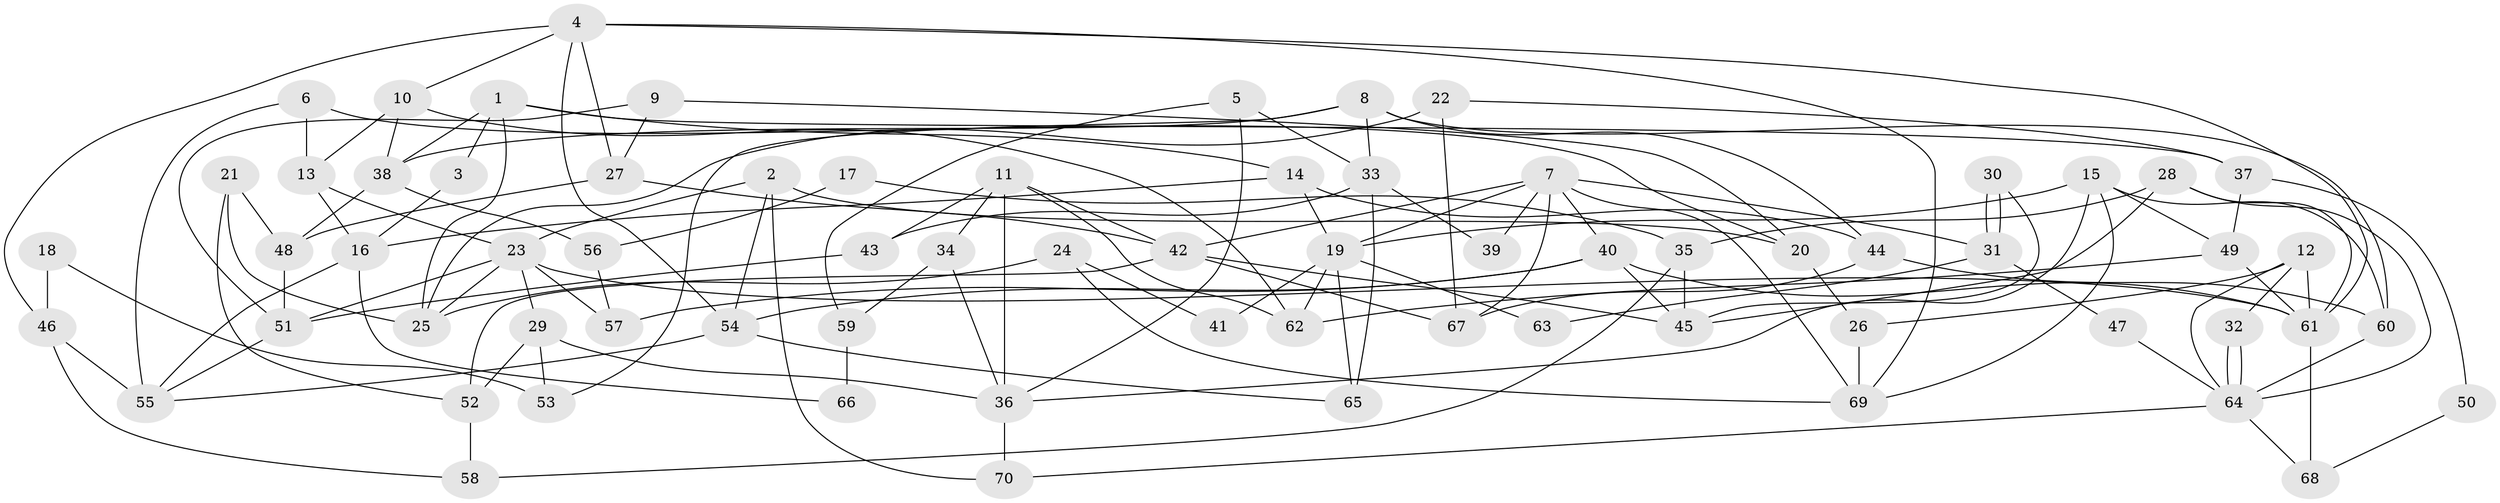 // Generated by graph-tools (version 1.1) at 2025/49/03/09/25 04:49:48]
// undirected, 70 vertices, 140 edges
graph export_dot {
graph [start="1"]
  node [color=gray90,style=filled];
  1;
  2;
  3;
  4;
  5;
  6;
  7;
  8;
  9;
  10;
  11;
  12;
  13;
  14;
  15;
  16;
  17;
  18;
  19;
  20;
  21;
  22;
  23;
  24;
  25;
  26;
  27;
  28;
  29;
  30;
  31;
  32;
  33;
  34;
  35;
  36;
  37;
  38;
  39;
  40;
  41;
  42;
  43;
  44;
  45;
  46;
  47;
  48;
  49;
  50;
  51;
  52;
  53;
  54;
  55;
  56;
  57;
  58;
  59;
  60;
  61;
  62;
  63;
  64;
  65;
  66;
  67;
  68;
  69;
  70;
  1 -- 25;
  1 -- 14;
  1 -- 3;
  1 -- 37;
  1 -- 38;
  2 -- 54;
  2 -- 70;
  2 -- 20;
  2 -- 23;
  3 -- 16;
  4 -- 46;
  4 -- 54;
  4 -- 10;
  4 -- 27;
  4 -- 61;
  4 -- 69;
  5 -- 33;
  5 -- 36;
  5 -- 59;
  6 -- 20;
  6 -- 13;
  6 -- 55;
  7 -- 40;
  7 -- 69;
  7 -- 19;
  7 -- 31;
  7 -- 39;
  7 -- 42;
  7 -- 67;
  8 -- 44;
  8 -- 38;
  8 -- 33;
  8 -- 53;
  8 -- 60;
  9 -- 51;
  9 -- 27;
  9 -- 20;
  10 -- 13;
  10 -- 38;
  10 -- 62;
  11 -- 36;
  11 -- 62;
  11 -- 34;
  11 -- 42;
  11 -- 43;
  12 -- 64;
  12 -- 61;
  12 -- 26;
  12 -- 32;
  13 -- 16;
  13 -- 23;
  14 -- 19;
  14 -- 44;
  14 -- 16;
  15 -- 69;
  15 -- 19;
  15 -- 36;
  15 -- 49;
  15 -- 60;
  16 -- 55;
  16 -- 66;
  17 -- 35;
  17 -- 56;
  18 -- 46;
  18 -- 53;
  19 -- 65;
  19 -- 41;
  19 -- 62;
  19 -- 63;
  20 -- 26;
  21 -- 25;
  21 -- 48;
  21 -- 52;
  22 -- 37;
  22 -- 67;
  22 -- 25;
  23 -- 61;
  23 -- 25;
  23 -- 29;
  23 -- 51;
  23 -- 57;
  24 -- 69;
  24 -- 25;
  24 -- 41;
  26 -- 69;
  27 -- 42;
  27 -- 48;
  28 -- 64;
  28 -- 61;
  28 -- 35;
  28 -- 45;
  29 -- 52;
  29 -- 36;
  29 -- 53;
  30 -- 45;
  30 -- 31;
  30 -- 31;
  31 -- 47;
  31 -- 63;
  32 -- 64;
  32 -- 64;
  33 -- 43;
  33 -- 39;
  33 -- 65;
  34 -- 36;
  34 -- 59;
  35 -- 45;
  35 -- 58;
  36 -- 70;
  37 -- 49;
  37 -- 50;
  38 -- 48;
  38 -- 56;
  40 -- 45;
  40 -- 61;
  40 -- 54;
  40 -- 57;
  42 -- 45;
  42 -- 52;
  42 -- 67;
  43 -- 51;
  44 -- 60;
  44 -- 67;
  46 -- 58;
  46 -- 55;
  47 -- 64;
  48 -- 51;
  49 -- 62;
  49 -- 61;
  50 -- 68;
  51 -- 55;
  52 -- 58;
  54 -- 55;
  54 -- 65;
  56 -- 57;
  59 -- 66;
  60 -- 64;
  61 -- 68;
  64 -- 68;
  64 -- 70;
}
